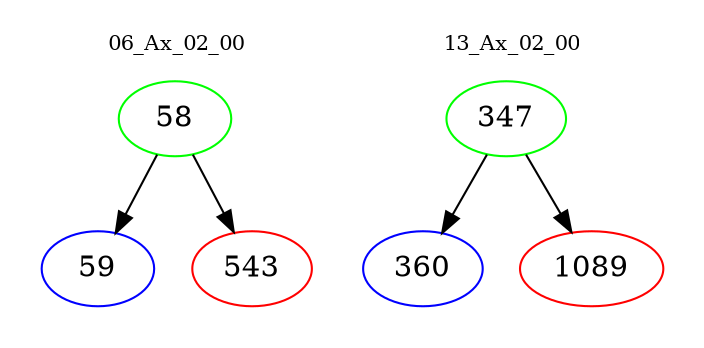 digraph{
subgraph cluster_0 {
color = white
label = "06_Ax_02_00";
fontsize=10;
T0_58 [label="58", color="green"]
T0_58 -> T0_59 [color="black"]
T0_59 [label="59", color="blue"]
T0_58 -> T0_543 [color="black"]
T0_543 [label="543", color="red"]
}
subgraph cluster_1 {
color = white
label = "13_Ax_02_00";
fontsize=10;
T1_347 [label="347", color="green"]
T1_347 -> T1_360 [color="black"]
T1_360 [label="360", color="blue"]
T1_347 -> T1_1089 [color="black"]
T1_1089 [label="1089", color="red"]
}
}
